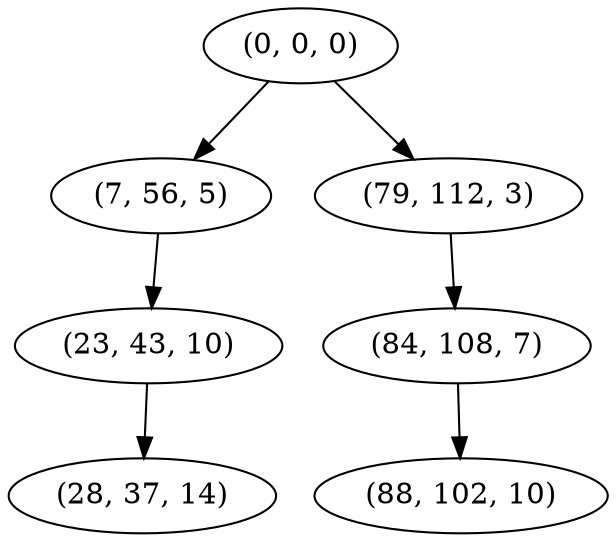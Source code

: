 digraph tree {
    "(0, 0, 0)";
    "(7, 56, 5)";
    "(23, 43, 10)";
    "(28, 37, 14)";
    "(79, 112, 3)";
    "(84, 108, 7)";
    "(88, 102, 10)";
    "(0, 0, 0)" -> "(7, 56, 5)";
    "(0, 0, 0)" -> "(79, 112, 3)";
    "(7, 56, 5)" -> "(23, 43, 10)";
    "(23, 43, 10)" -> "(28, 37, 14)";
    "(79, 112, 3)" -> "(84, 108, 7)";
    "(84, 108, 7)" -> "(88, 102, 10)";
}
